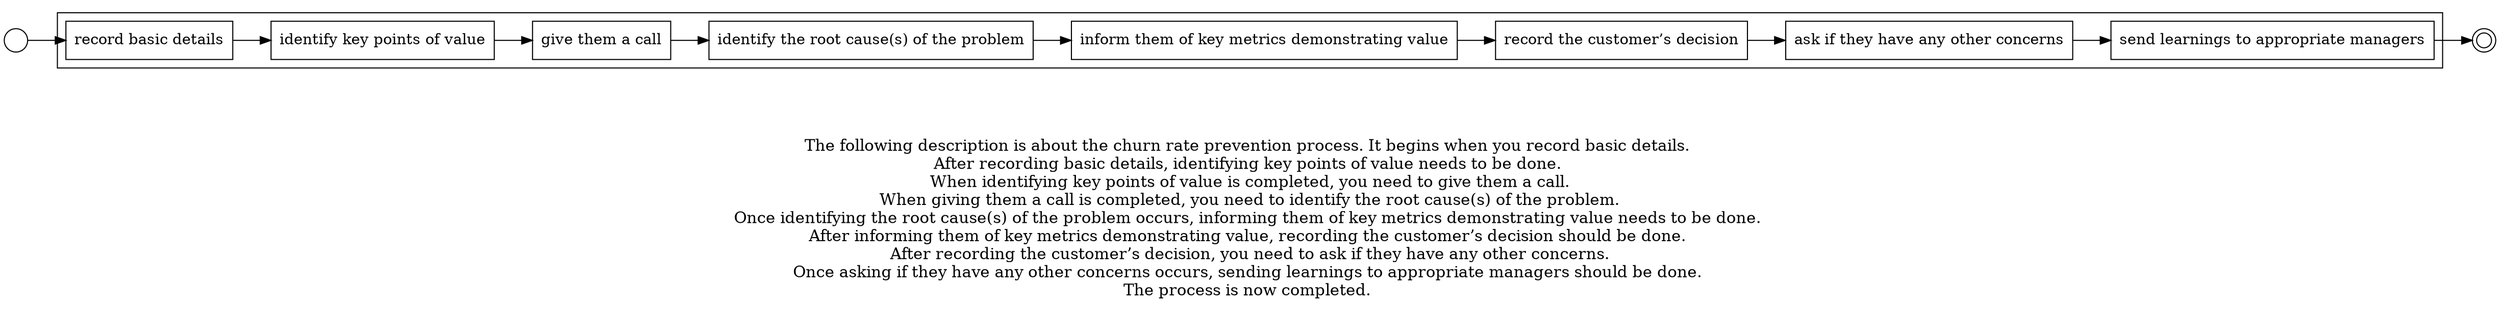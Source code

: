digraph churn_rate_prevention_process_29 {
	graph [rankdir=LR]
	START_NODE [label="" shape=circle width=0.3]
	subgraph CLUSTER_0 {
		"record basic details" [shape=box]
		"identify key points of value" [shape=box]
		"record basic details" -> "identify key points of value"
		"give them a call" [shape=box]
		"identify key points of value" -> "give them a call"
		"identify the root cause(s) of the problem" [shape=box]
		"give them a call" -> "identify the root cause(s) of the problem"
		"inform them of key metrics demonstrating value" [shape=box]
		"identify the root cause(s) of the problem" -> "inform them of key metrics demonstrating value"
		"record the customer’s decision" [shape=box]
		"inform them of key metrics demonstrating value" -> "record the customer’s decision"
		"ask if they have any other concerns" [shape=box]
		"record the customer’s decision" -> "ask if they have any other concerns"
		"send learnings to appropriate managers" [shape=box]
		"ask if they have any other concerns" -> "send learnings to appropriate managers"
	}
	START_NODE -> "record basic details"
	END_NODE [label="" shape=doublecircle width=0.2]
	"send learnings to appropriate managers" -> END_NODE
	fontsize=15 label="\n\n
The following description is about the churn rate prevention process. It begins when you record basic details. 
After recording basic details, identifying key points of value needs to be done. 
When identifying key points of value is completed, you need to give them a call.
When giving them a call is completed, you need to identify the root cause(s) of the problem.
Once identifying the root cause(s) of the problem occurs, informing them of key metrics demonstrating value needs to be done. 
After informing them of key metrics demonstrating value, recording the customer’s decision should be done. 
After recording the customer’s decision, you need to ask if they have any other concerns.
Once asking if they have any other concerns occurs, sending learnings to appropriate managers should be done. 
The process is now completed. 
"
}
